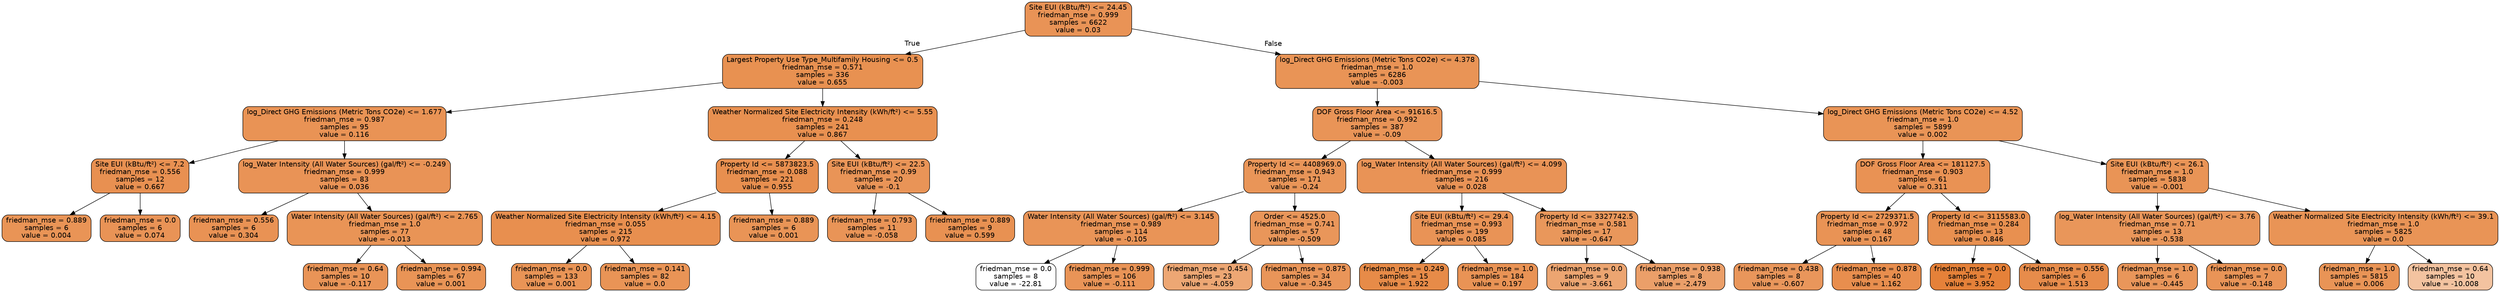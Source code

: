 digraph Tree {
node [shape=box, style="filled, rounded", color="black", fontname=helvetica] ;
edge [fontname=helvetica] ;
0 [label="Site EUI (kBtu/ft²) <= 24.45\nfriedman_mse = 0.999\nsamples = 6622\nvalue = 0.03", fillcolor="#e99356"] ;
1 [label="Largest Property Use Type_Multifamily Housing <= 0.5\nfriedman_mse = 0.571\nsamples = 336\nvalue = 0.655", fillcolor="#e89151"] ;
0 -> 1 [labeldistance=2.5, labelangle=45, headlabel="True"] ;
2 [label="log_Direct GHG Emissions (Metric Tons CO2e) <= 1.677\nfriedman_mse = 0.987\nsamples = 95\nvalue = 0.116", fillcolor="#e99355"] ;
1 -> 2 ;
3 [label="Site EUI (kBtu/ft²) <= 7.2\nfriedman_mse = 0.556\nsamples = 12\nvalue = 0.667", fillcolor="#e89051"] ;
2 -> 3 ;
4 [label="friedman_mse = 0.889\nsamples = 6\nvalue = 0.004", fillcolor="#e99456"] ;
3 -> 4 ;
5 [label="friedman_mse = 0.0\nsamples = 6\nvalue = 0.074", fillcolor="#e99356"] ;
3 -> 5 ;
6 [label="log_Water Intensity (All Water Sources) (gal/ft²) <= -0.249\nfriedman_mse = 0.999\nsamples = 83\nvalue = 0.036", fillcolor="#e99356"] ;
2 -> 6 ;
7 [label="friedman_mse = 0.556\nsamples = 6\nvalue = 0.304", fillcolor="#e99254"] ;
6 -> 7 ;
8 [label="Water Intensity (All Water Sources) (gal/ft²) <= 2.765\nfriedman_mse = 1.0\nsamples = 77\nvalue = -0.013", fillcolor="#e99456"] ;
6 -> 8 ;
9 [label="friedman_mse = 0.64\nsamples = 10\nvalue = -0.117", fillcolor="#e99457"] ;
8 -> 9 ;
10 [label="friedman_mse = 0.994\nsamples = 67\nvalue = 0.001", fillcolor="#e99456"] ;
8 -> 10 ;
11 [label="Weather Normalized Site Electricity Intensity (kWh/ft²) <= 5.55\nfriedman_mse = 0.248\nsamples = 241\nvalue = 0.867", fillcolor="#e89050"] ;
1 -> 11 ;
12 [label="Property Id <= 5873823.5\nfriedman_mse = 0.088\nsamples = 221\nvalue = 0.955", fillcolor="#e88f4f"] ;
11 -> 12 ;
13 [label="Weather Normalized Site Electricity Intensity (kWh/ft²) <= 4.15\nfriedman_mse = 0.055\nsamples = 215\nvalue = 0.972", fillcolor="#e88f4f"] ;
12 -> 13 ;
14 [label="friedman_mse = 0.0\nsamples = 133\nvalue = 0.001", fillcolor="#e99456"] ;
13 -> 14 ;
15 [label="friedman_mse = 0.141\nsamples = 82\nvalue = 0.0", fillcolor="#e99456"] ;
13 -> 15 ;
16 [label="friedman_mse = 0.889\nsamples = 6\nvalue = 0.001", fillcolor="#e99456"] ;
12 -> 16 ;
17 [label="Site EUI (kBtu/ft²) <= 22.5\nfriedman_mse = 0.99\nsamples = 20\nvalue = -0.1", fillcolor="#e99457"] ;
11 -> 17 ;
18 [label="friedman_mse = 0.793\nsamples = 11\nvalue = -0.058", fillcolor="#e99457"] ;
17 -> 18 ;
19 [label="friedman_mse = 0.889\nsamples = 9\nvalue = 0.599", fillcolor="#e89152"] ;
17 -> 19 ;
20 [label="log_Direct GHG Emissions (Metric Tons CO2e) <= 4.378\nfriedman_mse = 1.0\nsamples = 6286\nvalue = -0.003", fillcolor="#e99456"] ;
0 -> 20 [labeldistance=2.5, labelangle=-45, headlabel="False"] ;
21 [label="DOF Gross Floor Area <= 91616.5\nfriedman_mse = 0.992\nsamples = 387\nvalue = -0.09", fillcolor="#e99457"] ;
20 -> 21 ;
22 [label="Property Id <= 4408969.0\nfriedman_mse = 0.943\nsamples = 171\nvalue = -0.24", fillcolor="#e99558"] ;
21 -> 22 ;
23 [label="Water Intensity (All Water Sources) (gal/ft²) <= 3.145\nfriedman_mse = 0.989\nsamples = 114\nvalue = -0.105", fillcolor="#e99457"] ;
22 -> 23 ;
24 [label="friedman_mse = 0.0\nsamples = 8\nvalue = -22.81", fillcolor="#ffffff"] ;
23 -> 24 ;
25 [label="friedman_mse = 0.999\nsamples = 106\nvalue = -0.111", fillcolor="#e99457"] ;
23 -> 25 ;
26 [label="Order <= 4525.0\nfriedman_mse = 0.741\nsamples = 57\nvalue = -0.509", fillcolor="#e9965a"] ;
22 -> 26 ;
27 [label="friedman_mse = 0.454\nsamples = 23\nvalue = -4.059", fillcolor="#eda774"] ;
26 -> 27 ;
28 [label="friedman_mse = 0.875\nsamples = 34\nvalue = -0.345", fillcolor="#e99559"] ;
26 -> 28 ;
29 [label="log_Water Intensity (All Water Sources) (gal/ft²) <= 4.099\nfriedman_mse = 0.999\nsamples = 216\nvalue = 0.028", fillcolor="#e99356"] ;
21 -> 29 ;
30 [label="Site EUI (kBtu/ft²) <= 29.4\nfriedman_mse = 0.993\nsamples = 199\nvalue = 0.085", fillcolor="#e99356"] ;
29 -> 30 ;
31 [label="friedman_mse = 0.249\nsamples = 15\nvalue = 1.922", fillcolor="#e78b48"] ;
30 -> 31 ;
32 [label="friedman_mse = 1.0\nsamples = 184\nvalue = 0.197", fillcolor="#e99355"] ;
30 -> 32 ;
33 [label="Property Id <= 3327742.5\nfriedman_mse = 0.581\nsamples = 17\nvalue = -0.647", fillcolor="#e9975b"] ;
29 -> 33 ;
34 [label="friedman_mse = 0.0\nsamples = 9\nvalue = -3.661", fillcolor="#eca571"] ;
33 -> 34 ;
35 [label="friedman_mse = 0.938\nsamples = 8\nvalue = -2.479", fillcolor="#eb9f69"] ;
33 -> 35 ;
36 [label="log_Direct GHG Emissions (Metric Tons CO2e) <= 4.52\nfriedman_mse = 1.0\nsamples = 5899\nvalue = 0.002", fillcolor="#e99456"] ;
20 -> 36 ;
37 [label="DOF Gross Floor Area <= 181127.5\nfriedman_mse = 0.903\nsamples = 61\nvalue = 0.311", fillcolor="#e99254"] ;
36 -> 37 ;
38 [label="Property Id <= 2729371.5\nfriedman_mse = 0.972\nsamples = 48\nvalue = 0.167", fillcolor="#e99355"] ;
37 -> 38 ;
39 [label="friedman_mse = 0.438\nsamples = 8\nvalue = -0.607", fillcolor="#e9965b"] ;
38 -> 39 ;
40 [label="friedman_mse = 0.878\nsamples = 40\nvalue = 1.162", fillcolor="#e88e4e"] ;
38 -> 40 ;
41 [label="Property Id <= 3115583.0\nfriedman_mse = 0.284\nsamples = 13\nvalue = 0.846", fillcolor="#e89050"] ;
37 -> 41 ;
42 [label="friedman_mse = 0.0\nsamples = 7\nvalue = 3.952", fillcolor="#e58139"] ;
41 -> 42 ;
43 [label="friedman_mse = 0.556\nsamples = 6\nvalue = 1.513", fillcolor="#e78c4b"] ;
41 -> 43 ;
44 [label="Site EUI (kBtu/ft²) <= 26.1\nfriedman_mse = 1.0\nsamples = 5838\nvalue = -0.001", fillcolor="#e99456"] ;
36 -> 44 ;
45 [label="log_Water Intensity (All Water Sources) (gal/ft²) <= 3.76\nfriedman_mse = 0.71\nsamples = 13\nvalue = -0.538", fillcolor="#e9965a"] ;
44 -> 45 ;
46 [label="friedman_mse = 1.0\nsamples = 6\nvalue = -0.445", fillcolor="#e9965a"] ;
45 -> 46 ;
47 [label="friedman_mse = 0.0\nsamples = 7\nvalue = -0.148", fillcolor="#e99457"] ;
45 -> 47 ;
48 [label="Weather Normalized Site Electricity Intensity (kWh/ft²) <= 39.1\nfriedman_mse = 1.0\nsamples = 5825\nvalue = 0.0", fillcolor="#e99456"] ;
44 -> 48 ;
49 [label="friedman_mse = 1.0\nsamples = 5815\nvalue = 0.006", fillcolor="#e99456"] ;
48 -> 49 ;
50 [label="friedman_mse = 0.64\nsamples = 10\nvalue = -10.008", fillcolor="#f3c3a0"] ;
48 -> 50 ;
}